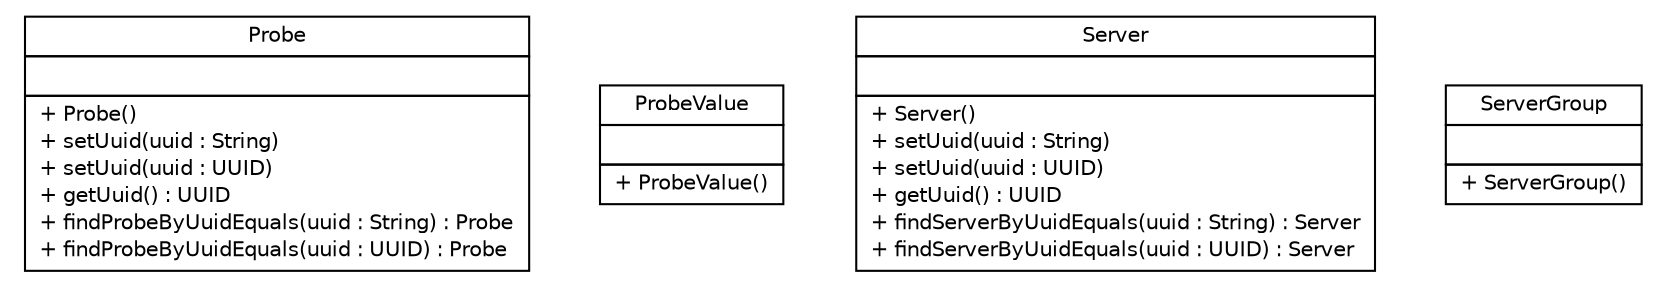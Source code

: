 #!/usr/local/bin/dot
#
# Class diagram 
# Generated by UMLGraph version 5.1 (http://www.umlgraph.org/)
#

digraph G {
	edge [fontname="Helvetica",fontsize=10,labelfontname="Helvetica",labelfontsize=10];
	node [fontname="Helvetica",fontsize=10,shape=plaintext];
	nodesep=0.25;
	ranksep=0.5;
	// net.sereneproject.collector.domain.Probe
	c39 [label=<<table title="net.sereneproject.collector.domain.Probe" border="0" cellborder="1" cellspacing="0" cellpadding="2" port="p" href="./Probe.html">
		<tr><td><table border="0" cellspacing="0" cellpadding="1">
<tr><td align="center" balign="center"> Probe </td></tr>
		</table></td></tr>
		<tr><td><table border="0" cellspacing="0" cellpadding="1">
<tr><td align="left" balign="left">  </td></tr>
		</table></td></tr>
		<tr><td><table border="0" cellspacing="0" cellpadding="1">
<tr><td align="left" balign="left"> + Probe() </td></tr>
<tr><td align="left" balign="left"> + setUuid(uuid : String) </td></tr>
<tr><td align="left" balign="left"> + setUuid(uuid : UUID) </td></tr>
<tr><td align="left" balign="left"> + getUuid() : UUID </td></tr>
<tr><td align="left" balign="left"> + findProbeByUuidEquals(uuid : String) : Probe </td></tr>
<tr><td align="left" balign="left"> + findProbeByUuidEquals(uuid : UUID) : Probe </td></tr>
		</table></td></tr>
		</table>>, fontname="Helvetica", fontcolor="black", fontsize=10.0];
	// net.sereneproject.collector.domain.ProbeValue
	c40 [label=<<table title="net.sereneproject.collector.domain.ProbeValue" border="0" cellborder="1" cellspacing="0" cellpadding="2" port="p" href="./ProbeValue.html">
		<tr><td><table border="0" cellspacing="0" cellpadding="1">
<tr><td align="center" balign="center"> ProbeValue </td></tr>
		</table></td></tr>
		<tr><td><table border="0" cellspacing="0" cellpadding="1">
<tr><td align="left" balign="left">  </td></tr>
		</table></td></tr>
		<tr><td><table border="0" cellspacing="0" cellpadding="1">
<tr><td align="left" balign="left"> + ProbeValue() </td></tr>
		</table></td></tr>
		</table>>, fontname="Helvetica", fontcolor="black", fontsize=10.0];
	// net.sereneproject.collector.domain.Server
	c41 [label=<<table title="net.sereneproject.collector.domain.Server" border="0" cellborder="1" cellspacing="0" cellpadding="2" port="p" href="./Server.html">
		<tr><td><table border="0" cellspacing="0" cellpadding="1">
<tr><td align="center" balign="center"> Server </td></tr>
		</table></td></tr>
		<tr><td><table border="0" cellspacing="0" cellpadding="1">
<tr><td align="left" balign="left">  </td></tr>
		</table></td></tr>
		<tr><td><table border="0" cellspacing="0" cellpadding="1">
<tr><td align="left" balign="left"> + Server() </td></tr>
<tr><td align="left" balign="left"> + setUuid(uuid : String) </td></tr>
<tr><td align="left" balign="left"> + setUuid(uuid : UUID) </td></tr>
<tr><td align="left" balign="left"> + getUuid() : UUID </td></tr>
<tr><td align="left" balign="left"> + findServerByUuidEquals(uuid : String) : Server </td></tr>
<tr><td align="left" balign="left"> + findServerByUuidEquals(uuid : UUID) : Server </td></tr>
		</table></td></tr>
		</table>>, fontname="Helvetica", fontcolor="black", fontsize=10.0];
	// net.sereneproject.collector.domain.ServerGroup
	c42 [label=<<table title="net.sereneproject.collector.domain.ServerGroup" border="0" cellborder="1" cellspacing="0" cellpadding="2" port="p" href="./ServerGroup.html">
		<tr><td><table border="0" cellspacing="0" cellpadding="1">
<tr><td align="center" balign="center"> ServerGroup </td></tr>
		</table></td></tr>
		<tr><td><table border="0" cellspacing="0" cellpadding="1">
<tr><td align="left" balign="left">  </td></tr>
		</table></td></tr>
		<tr><td><table border="0" cellspacing="0" cellpadding="1">
<tr><td align="left" balign="left"> + ServerGroup() </td></tr>
		</table></td></tr>
		</table>>, fontname="Helvetica", fontcolor="black", fontsize=10.0];
}

